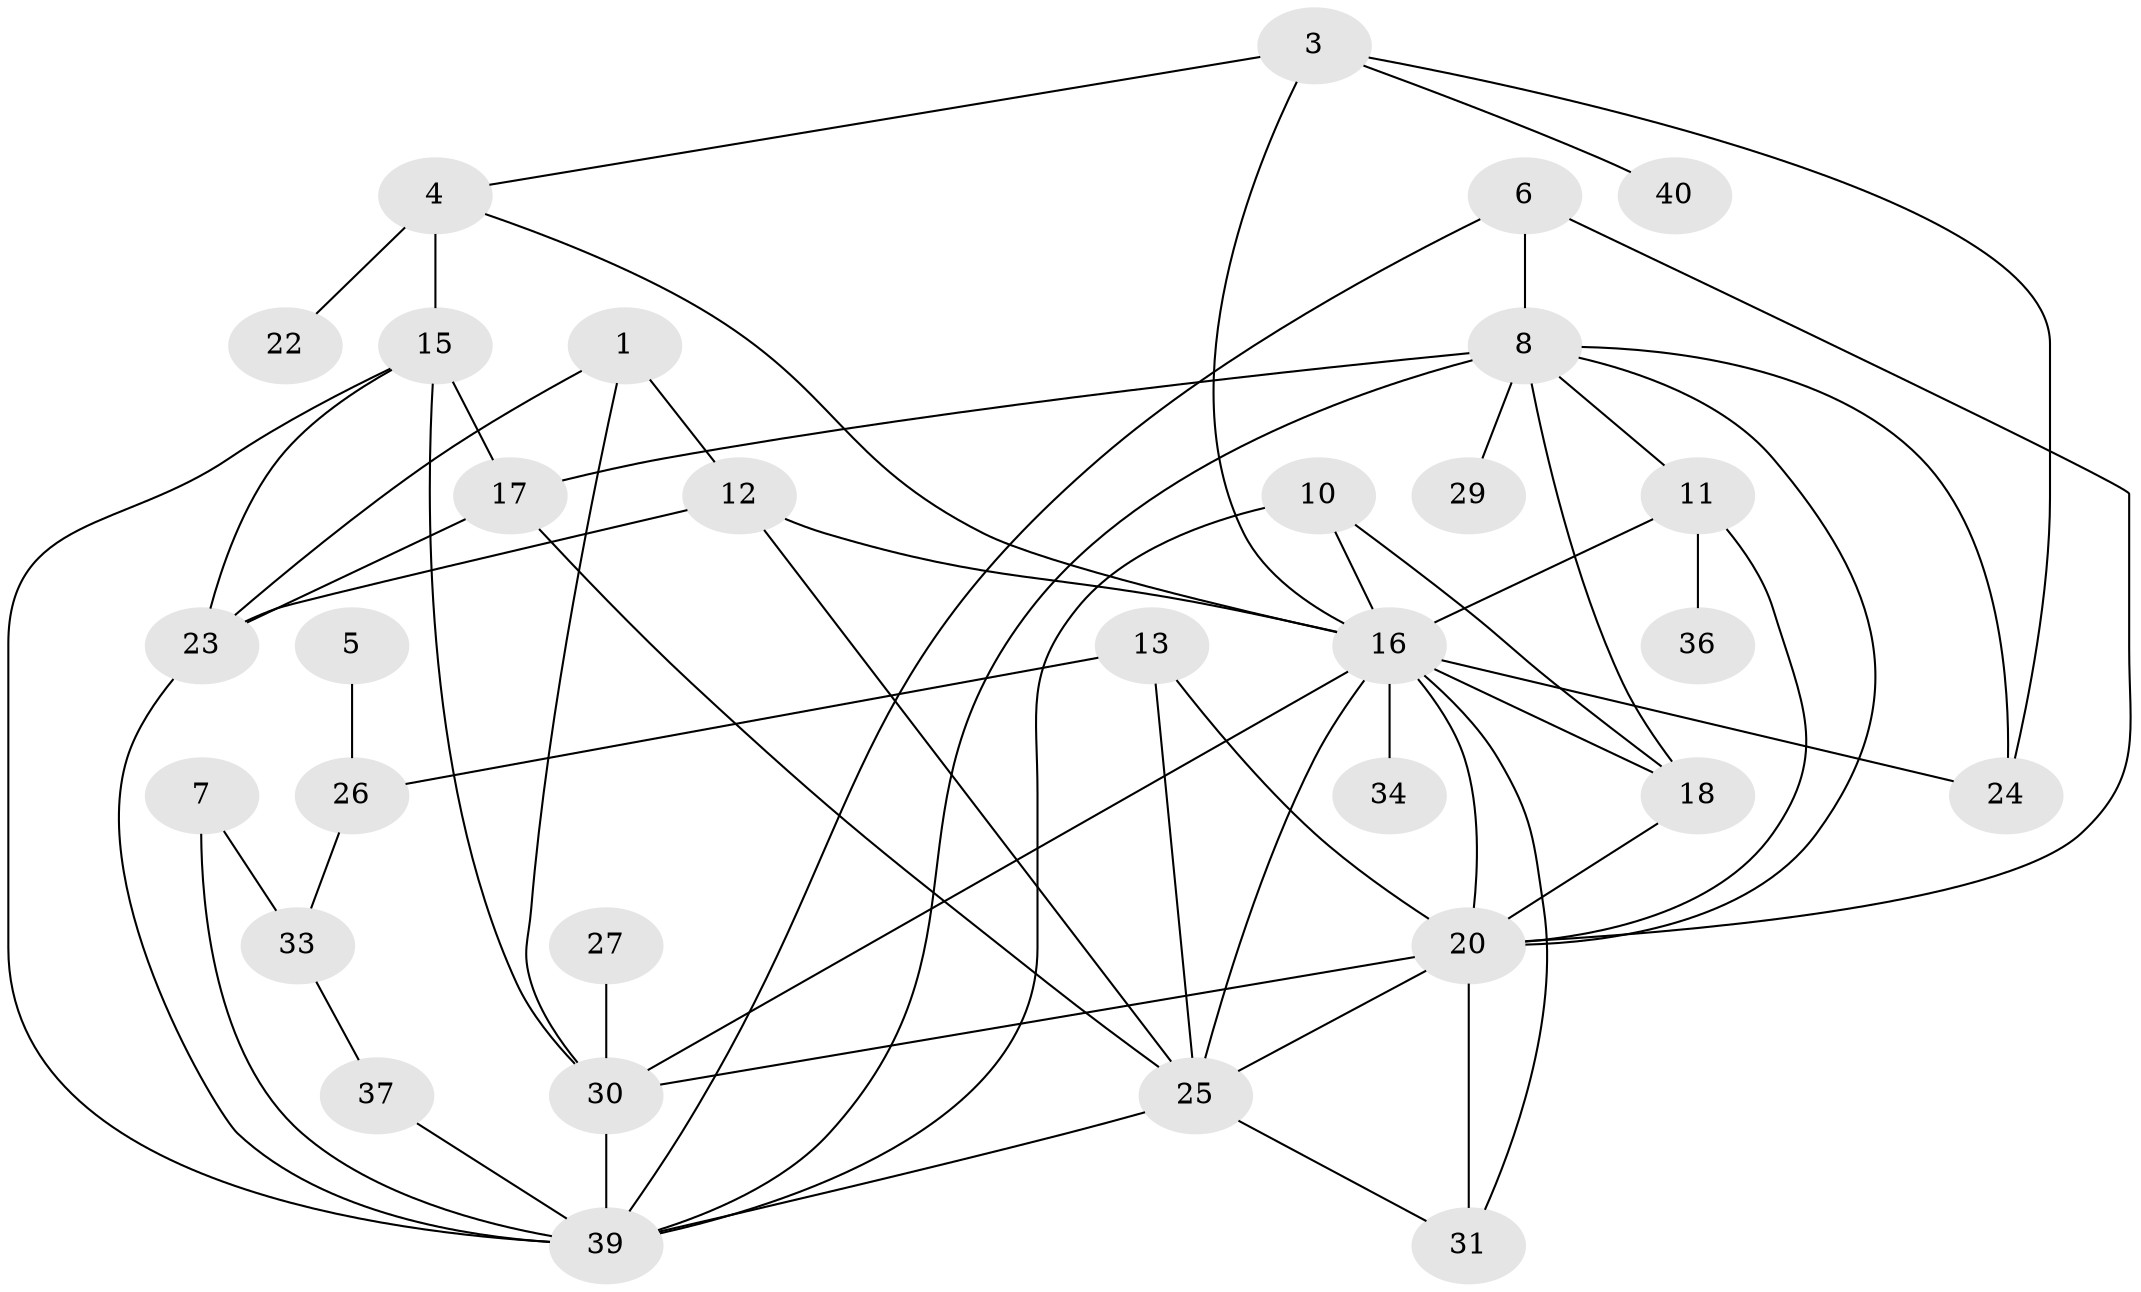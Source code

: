 // original degree distribution, {2: 0.17721518987341772, 0: 0.10126582278481013, 1: 0.20253164556962025, 4: 0.16455696202531644, 3: 0.21518987341772153, 6: 0.05063291139240506, 5: 0.06329113924050633, 7: 0.012658227848101266, 9: 0.012658227848101266}
// Generated by graph-tools (version 1.1) at 2025/33/03/09/25 02:33:24]
// undirected, 31 vertices, 60 edges
graph export_dot {
graph [start="1"]
  node [color=gray90,style=filled];
  1;
  3;
  4;
  5;
  6;
  7;
  8;
  10;
  11;
  12;
  13;
  15;
  16;
  17;
  18;
  20;
  22;
  23;
  24;
  25;
  26;
  27;
  29;
  30;
  31;
  33;
  34;
  36;
  37;
  39;
  40;
  1 -- 12 [weight=1.0];
  1 -- 23 [weight=1.0];
  1 -- 30 [weight=1.0];
  3 -- 4 [weight=1.0];
  3 -- 16 [weight=1.0];
  3 -- 24 [weight=1.0];
  3 -- 40 [weight=1.0];
  4 -- 15 [weight=1.0];
  4 -- 16 [weight=1.0];
  4 -- 22 [weight=2.0];
  5 -- 26 [weight=1.0];
  6 -- 8 [weight=2.0];
  6 -- 20 [weight=1.0];
  6 -- 39 [weight=1.0];
  7 -- 33 [weight=1.0];
  7 -- 39 [weight=1.0];
  8 -- 11 [weight=1.0];
  8 -- 17 [weight=2.0];
  8 -- 18 [weight=1.0];
  8 -- 20 [weight=2.0];
  8 -- 24 [weight=1.0];
  8 -- 29 [weight=1.0];
  8 -- 39 [weight=1.0];
  10 -- 16 [weight=1.0];
  10 -- 18 [weight=2.0];
  10 -- 39 [weight=1.0];
  11 -- 16 [weight=1.0];
  11 -- 20 [weight=1.0];
  11 -- 36 [weight=1.0];
  12 -- 16 [weight=1.0];
  12 -- 23 [weight=5.0];
  12 -- 25 [weight=1.0];
  13 -- 20 [weight=1.0];
  13 -- 25 [weight=1.0];
  13 -- 26 [weight=1.0];
  15 -- 17 [weight=1.0];
  15 -- 23 [weight=1.0];
  15 -- 30 [weight=1.0];
  15 -- 39 [weight=1.0];
  16 -- 18 [weight=1.0];
  16 -- 20 [weight=2.0];
  16 -- 24 [weight=1.0];
  16 -- 25 [weight=1.0];
  16 -- 30 [weight=1.0];
  16 -- 31 [weight=1.0];
  16 -- 34 [weight=1.0];
  17 -- 23 [weight=1.0];
  17 -- 25 [weight=1.0];
  18 -- 20 [weight=1.0];
  20 -- 25 [weight=1.0];
  20 -- 30 [weight=1.0];
  20 -- 31 [weight=1.0];
  23 -- 39 [weight=1.0];
  25 -- 31 [weight=1.0];
  25 -- 39 [weight=1.0];
  26 -- 33 [weight=1.0];
  27 -- 30 [weight=1.0];
  30 -- 39 [weight=1.0];
  33 -- 37 [weight=1.0];
  37 -- 39 [weight=1.0];
}
